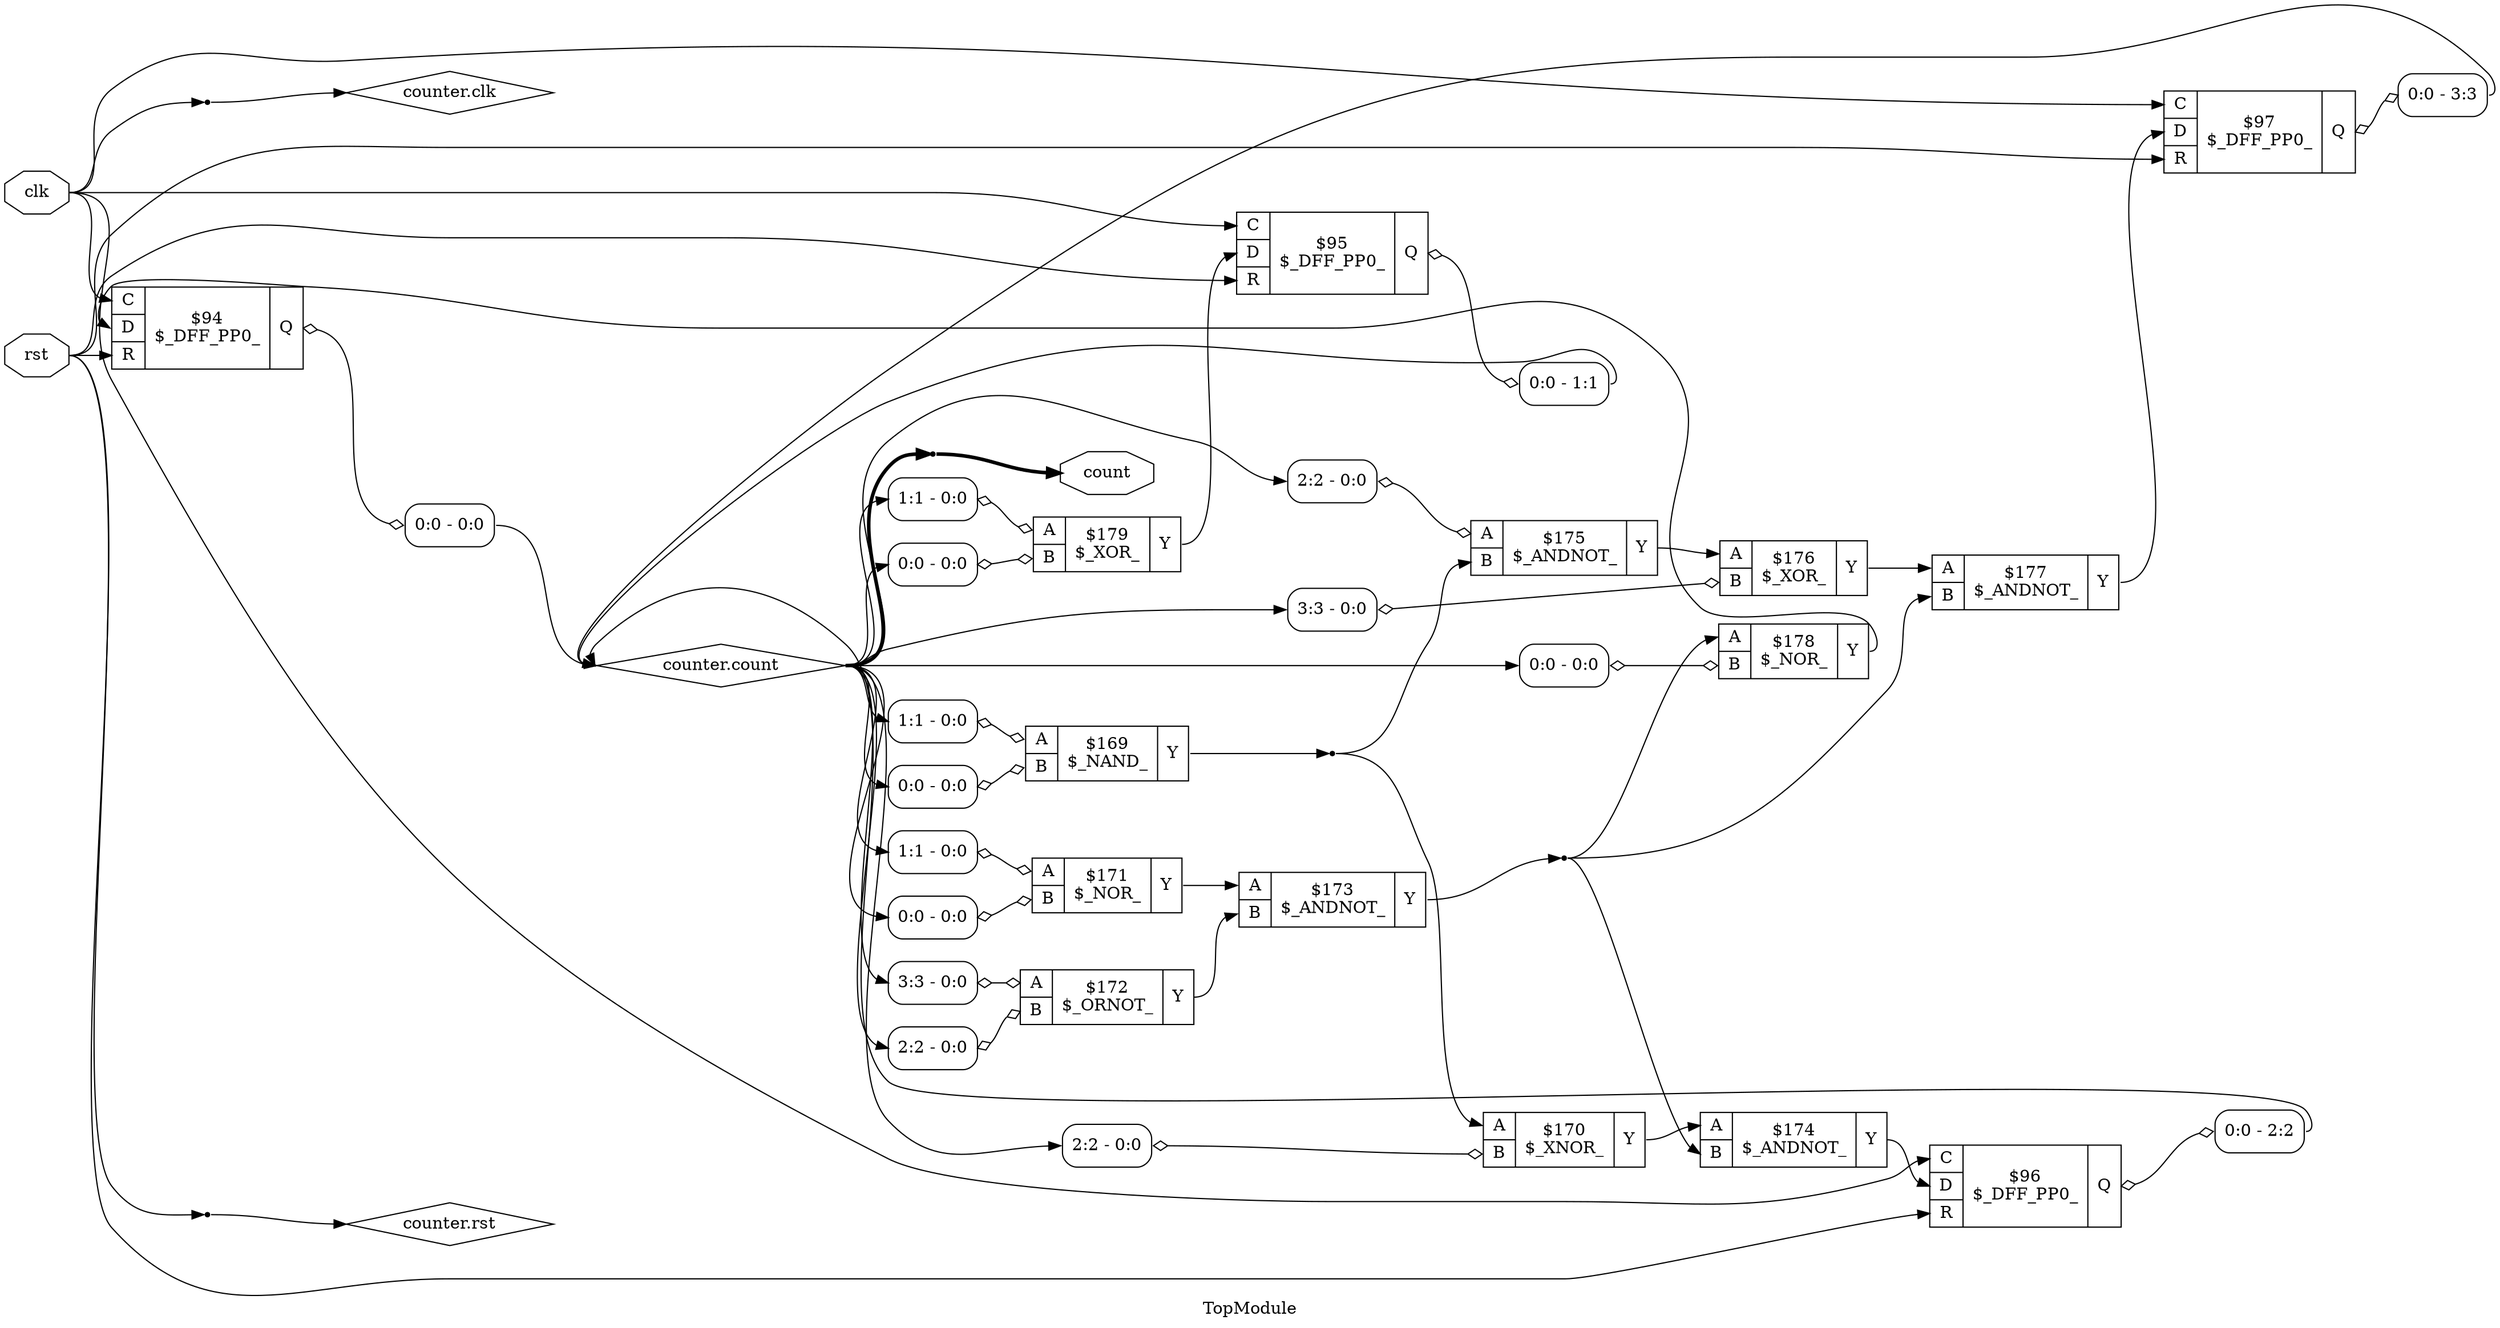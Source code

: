 digraph "TopModule" {
label="TopModule";
rankdir="LR";
remincross=true;
n12 [ shape=octagon, label="clk", color="black", fontcolor="black" ];
n13 [ shape=octagon, label="count", color="black", fontcolor="black" ];
n14 [ shape=diamond, label="counter.clk", color="black", fontcolor="black" ];
n15 [ shape=diamond, label="counter.count", color="black", fontcolor="black" ];
n16 [ shape=diamond, label="counter.rst", color="black", fontcolor="black" ];
n17 [ shape=octagon, label="rst", color="black", fontcolor="black" ];
c21 [ shape=record, label="{{<p18> A|<p19> B}|$169\n$_NAND_|{<p20> Y}}",  ];
x0 [ shape=record, style=rounded, label="<s0> 1:1 - 0:0 ", color="black", fontcolor="black" ];
x0:e -> c21:p18:w [arrowhead=odiamond, arrowtail=odiamond, dir=both, color="black", fontcolor="black", label=""];
x1 [ shape=record, style=rounded, label="<s0> 0:0 - 0:0 ", color="black", fontcolor="black" ];
x1:e -> c21:p19:w [arrowhead=odiamond, arrowtail=odiamond, dir=both, color="black", fontcolor="black", label=""];
c22 [ shape=record, label="{{<p18> A|<p19> B}|$170\n$_XNOR_|{<p20> Y}}",  ];
x2 [ shape=record, style=rounded, label="<s0> 2:2 - 0:0 ", color="black", fontcolor="black" ];
x2:e -> c22:p19:w [arrowhead=odiamond, arrowtail=odiamond, dir=both, color="black", fontcolor="black", label=""];
c23 [ shape=record, label="{{<p18> A|<p19> B}|$171\n$_NOR_|{<p20> Y}}",  ];
x3 [ shape=record, style=rounded, label="<s0> 1:1 - 0:0 ", color="black", fontcolor="black" ];
x3:e -> c23:p18:w [arrowhead=odiamond, arrowtail=odiamond, dir=both, color="black", fontcolor="black", label=""];
x4 [ shape=record, style=rounded, label="<s0> 0:0 - 0:0 ", color="black", fontcolor="black" ];
x4:e -> c23:p19:w [arrowhead=odiamond, arrowtail=odiamond, dir=both, color="black", fontcolor="black", label=""];
c24 [ shape=record, label="{{<p18> A|<p19> B}|$172\n$_ORNOT_|{<p20> Y}}",  ];
x5 [ shape=record, style=rounded, label="<s0> 3:3 - 0:0 ", color="black", fontcolor="black" ];
x5:e -> c24:p18:w [arrowhead=odiamond, arrowtail=odiamond, dir=both, color="black", fontcolor="black", label=""];
x6 [ shape=record, style=rounded, label="<s0> 2:2 - 0:0 ", color="black", fontcolor="black" ];
x6:e -> c24:p19:w [arrowhead=odiamond, arrowtail=odiamond, dir=both, color="black", fontcolor="black", label=""];
c25 [ shape=record, label="{{<p18> A|<p19> B}|$173\n$_ANDNOT_|{<p20> Y}}",  ];
c26 [ shape=record, label="{{<p18> A|<p19> B}|$174\n$_ANDNOT_|{<p20> Y}}",  ];
c27 [ shape=record, label="{{<p18> A|<p19> B}|$175\n$_ANDNOT_|{<p20> Y}}",  ];
x7 [ shape=record, style=rounded, label="<s0> 2:2 - 0:0 ", color="black", fontcolor="black" ];
x7:e -> c27:p18:w [arrowhead=odiamond, arrowtail=odiamond, dir=both, color="black", fontcolor="black", label=""];
c28 [ shape=record, label="{{<p18> A|<p19> B}|$176\n$_XOR_|{<p20> Y}}",  ];
x8 [ shape=record, style=rounded, label="<s0> 3:3 - 0:0 ", color="black", fontcolor="black" ];
x8:e -> c28:p19:w [arrowhead=odiamond, arrowtail=odiamond, dir=both, color="black", fontcolor="black", label=""];
c29 [ shape=record, label="{{<p18> A|<p19> B}|$177\n$_ANDNOT_|{<p20> Y}}",  ];
c30 [ shape=record, label="{{<p18> A|<p19> B}|$178\n$_NOR_|{<p20> Y}}",  ];
x9 [ shape=record, style=rounded, label="<s0> 0:0 - 0:0 ", color="black", fontcolor="black" ];
x9:e -> c30:p19:w [arrowhead=odiamond, arrowtail=odiamond, dir=both, color="black", fontcolor="black", label=""];
c31 [ shape=record, label="{{<p18> A|<p19> B}|$179\n$_XOR_|{<p20> Y}}",  ];
x10 [ shape=record, style=rounded, label="<s0> 1:1 - 0:0 ", color="black", fontcolor="black" ];
x10:e -> c31:p18:w [arrowhead=odiamond, arrowtail=odiamond, dir=both, color="black", fontcolor="black", label=""];
x11 [ shape=record, style=rounded, label="<s0> 0:0 - 0:0 ", color="black", fontcolor="black" ];
x11:e -> c31:p19:w [arrowhead=odiamond, arrowtail=odiamond, dir=both, color="black", fontcolor="black", label=""];
c36 [ shape=record, label="{{<p32> C|<p33> D|<p34> R}|$94\n$_DFF_PP0_|{<p35> Q}}",  ];
x12 [ shape=record, style=rounded, label="<s0> 0:0 - 0:0 ", color="black", fontcolor="black" ];
c36:p35:e -> x12:w [arrowhead=odiamond, arrowtail=odiamond, dir=both, color="black", fontcolor="black", label=""];
c37 [ shape=record, label="{{<p32> C|<p33> D|<p34> R}|$95\n$_DFF_PP0_|{<p35> Q}}",  ];
x13 [ shape=record, style=rounded, label="<s0> 0:0 - 1:1 ", color="black", fontcolor="black" ];
c37:p35:e -> x13:w [arrowhead=odiamond, arrowtail=odiamond, dir=both, color="black", fontcolor="black", label=""];
c38 [ shape=record, label="{{<p32> C|<p33> D|<p34> R}|$96\n$_DFF_PP0_|{<p35> Q}}",  ];
x14 [ shape=record, style=rounded, label="<s0> 0:0 - 2:2 ", color="black", fontcolor="black" ];
c38:p35:e -> x14:w [arrowhead=odiamond, arrowtail=odiamond, dir=both, color="black", fontcolor="black", label=""];
c39 [ shape=record, label="{{<p32> C|<p33> D|<p34> R}|$97\n$_DFF_PP0_|{<p35> Q}}",  ];
x15 [ shape=record, style=rounded, label="<s0> 0:0 - 3:3 ", color="black", fontcolor="black" ];
c39:p35:e -> x15:w [arrowhead=odiamond, arrowtail=odiamond, dir=both, color="black", fontcolor="black", label=""];
x16 [shape=point, ];
x17 [shape=point, ];
x18 [shape=point, ];
c30:p20:e -> c36:p33:w [color="black", fontcolor="black", label=""];
c28:p20:e -> c29:p18:w [color="black", fontcolor="black", label=""];
n11 [ shape=point ];
c21:p20:e -> n11:w [color="black", fontcolor="black", label=""];
n11:e -> c22:p18:w [color="black", fontcolor="black", label=""];
n11:e -> c27:p19:w [color="black", fontcolor="black", label=""];
n12:e -> c36:p32:w [color="black", fontcolor="black", label=""];
n12:e -> c37:p32:w [color="black", fontcolor="black", label=""];
n12:e -> c38:p32:w [color="black", fontcolor="black", label=""];
n12:e -> c39:p32:w [color="black", fontcolor="black", label=""];
n12:e -> x17:w [color="black", fontcolor="black", label=""];
x16:e -> n13:w [color="black", fontcolor="black", style="setlinewidth(3)", label=""];
x17:e -> n14:w [color="black", fontcolor="black", label=""];
x12:s0:e -> n15:w [color="black", fontcolor="black", label=""];
x13:s0:e -> n15:w [color="black", fontcolor="black", label=""];
x14:s0:e -> n15:w [color="black", fontcolor="black", label=""];
x15:s0:e -> n15:w [color="black", fontcolor="black", label=""];
n15:e -> x0:s0:w [color="black", fontcolor="black", label=""];
n15:e -> x10:s0:w [color="black", fontcolor="black", label=""];
n15:e -> x11:s0:w [color="black", fontcolor="black", label=""];
n15:e -> x16:w [color="black", fontcolor="black", style="setlinewidth(3)", label=""];
n15:e -> x1:s0:w [color="black", fontcolor="black", label=""];
n15:e -> x2:s0:w [color="black", fontcolor="black", label=""];
n15:e -> x3:s0:w [color="black", fontcolor="black", label=""];
n15:e -> x4:s0:w [color="black", fontcolor="black", label=""];
n15:e -> x5:s0:w [color="black", fontcolor="black", label=""];
n15:e -> x6:s0:w [color="black", fontcolor="black", label=""];
n15:e -> x7:s0:w [color="black", fontcolor="black", label=""];
n15:e -> x8:s0:w [color="black", fontcolor="black", label=""];
n15:e -> x9:s0:w [color="black", fontcolor="black", label=""];
x18:e -> n16:w [color="black", fontcolor="black", label=""];
n17:e -> c36:p34:w [color="black", fontcolor="black", label=""];
n17:e -> c37:p34:w [color="black", fontcolor="black", label=""];
n17:e -> c38:p34:w [color="black", fontcolor="black", label=""];
n17:e -> c39:p34:w [color="black", fontcolor="black", label=""];
n17:e -> x18:w [color="black", fontcolor="black", label=""];
c31:p20:e -> c37:p33:w [color="black", fontcolor="black", label=""];
c26:p20:e -> c38:p33:w [color="black", fontcolor="black", label=""];
c29:p20:e -> c39:p33:w [color="black", fontcolor="black", label=""];
c22:p20:e -> c26:p18:w [color="black", fontcolor="black", label=""];
c23:p20:e -> c25:p18:w [color="black", fontcolor="black", label=""];
c24:p20:e -> c25:p19:w [color="black", fontcolor="black", label=""];
n8 [ shape=point ];
c25:p20:e -> n8:w [color="black", fontcolor="black", label=""];
n8:e -> c26:p19:w [color="black", fontcolor="black", label=""];
n8:e -> c29:p19:w [color="black", fontcolor="black", label=""];
n8:e -> c30:p18:w [color="black", fontcolor="black", label=""];
c27:p20:e -> c28:p18:w [color="black", fontcolor="black", label=""];
}
